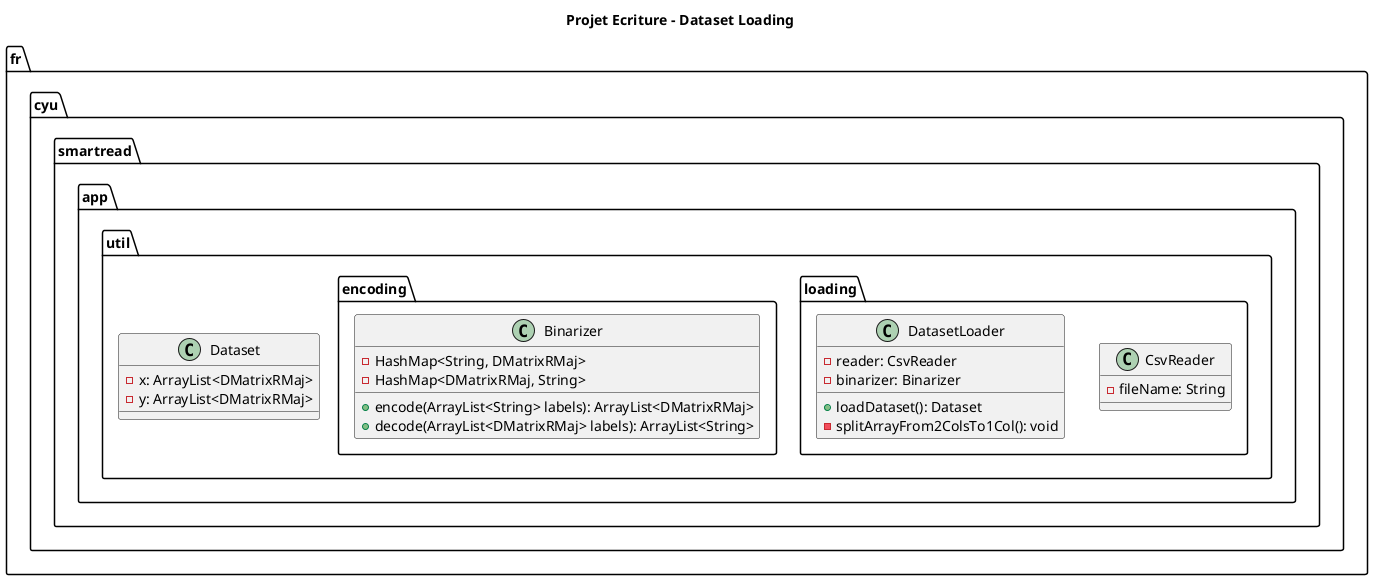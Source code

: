 @startuml "GLP_Ecriture_2023_Dataset_Loading"

skinparam linetype ortho

set namespaceSeparator .

title Projet Ecriture - Dataset Loading

package fr.cyu.smartread.app.util {
    package loading {
        class CsvReader {
            -fileName: String
        }
        class DatasetLoader {
            -reader: CsvReader
            -binarizer: Binarizer

            +loadDataset(): Dataset
            -splitArrayFrom2ColsTo1Col(): void
        }
    }
    package encoding {
        class Binarizer {
            -HashMap<String, DMatrixRMaj>
            -HashMap<DMatrixRMaj, String>

            +encode(ArrayList<String> labels): ArrayList<DMatrixRMaj>
            +decode(ArrayList<DMatrixRMaj> labels): ArrayList<String>
        }
    }
    class Dataset {
        -x: ArrayList<DMatrixRMaj>
        -y: ArrayList<DMatrixRMaj>
    }
}

@enduml